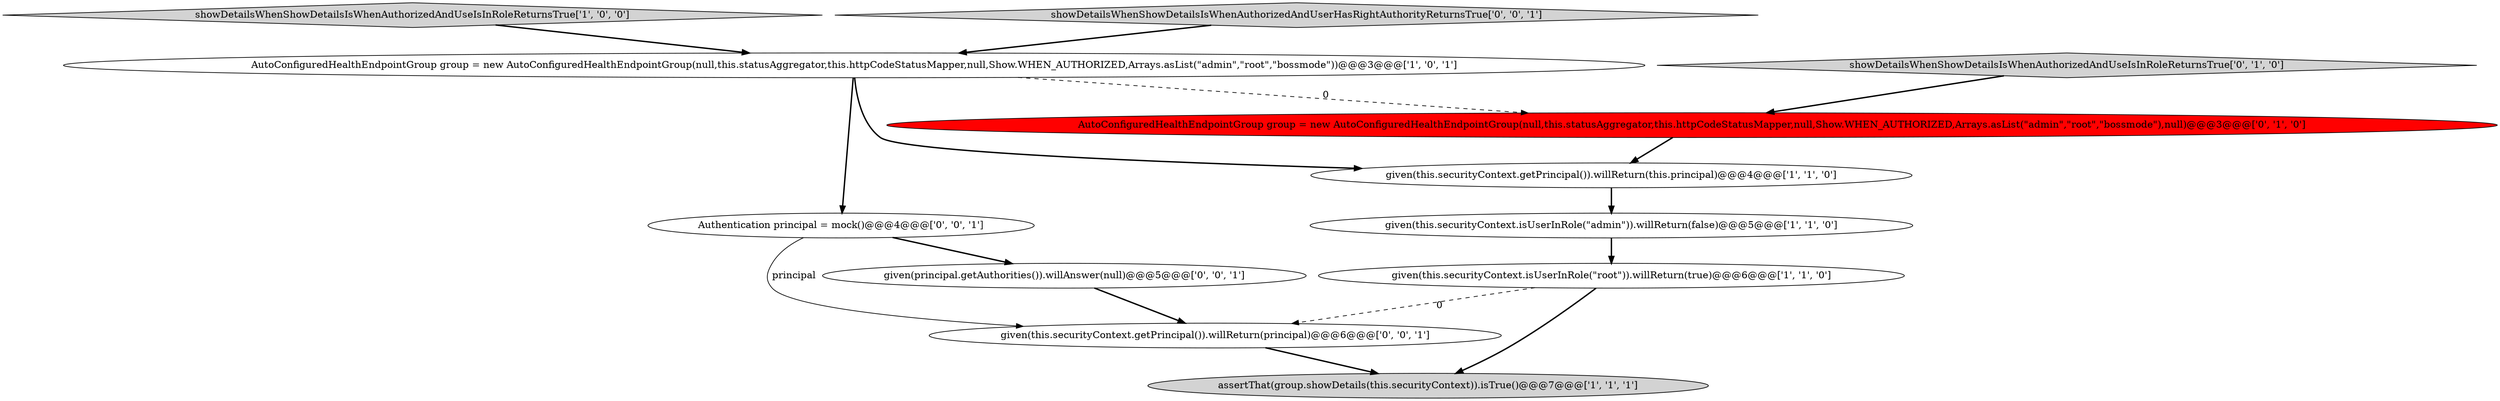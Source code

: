 digraph {
3 [style = filled, label = "assertThat(group.showDetails(this.securityContext)).isTrue()@@@7@@@['1', '1', '1']", fillcolor = lightgray, shape = ellipse image = "AAA0AAABBB1BBB"];
1 [style = filled, label = "given(this.securityContext.isUserInRole(\"admin\")).willReturn(false)@@@5@@@['1', '1', '0']", fillcolor = white, shape = ellipse image = "AAA0AAABBB1BBB"];
6 [style = filled, label = "showDetailsWhenShowDetailsIsWhenAuthorizedAndUseIsInRoleReturnsTrue['0', '1', '0']", fillcolor = lightgray, shape = diamond image = "AAA0AAABBB2BBB"];
11 [style = filled, label = "given(principal.getAuthorities()).willAnswer(null)@@@5@@@['0', '0', '1']", fillcolor = white, shape = ellipse image = "AAA0AAABBB3BBB"];
0 [style = filled, label = "showDetailsWhenShowDetailsIsWhenAuthorizedAndUseIsInRoleReturnsTrue['1', '0', '0']", fillcolor = lightgray, shape = diamond image = "AAA0AAABBB1BBB"];
7 [style = filled, label = "AutoConfiguredHealthEndpointGroup group = new AutoConfiguredHealthEndpointGroup(null,this.statusAggregator,this.httpCodeStatusMapper,null,Show.WHEN_AUTHORIZED,Arrays.asList(\"admin\",\"root\",\"bossmode\"),null)@@@3@@@['0', '1', '0']", fillcolor = red, shape = ellipse image = "AAA1AAABBB2BBB"];
2 [style = filled, label = "AutoConfiguredHealthEndpointGroup group = new AutoConfiguredHealthEndpointGroup(null,this.statusAggregator,this.httpCodeStatusMapper,null,Show.WHEN_AUTHORIZED,Arrays.asList(\"admin\",\"root\",\"bossmode\"))@@@3@@@['1', '0', '1']", fillcolor = white, shape = ellipse image = "AAA0AAABBB1BBB"];
5 [style = filled, label = "given(this.securityContext.isUserInRole(\"root\")).willReturn(true)@@@6@@@['1', '1', '0']", fillcolor = white, shape = ellipse image = "AAA0AAABBB1BBB"];
9 [style = filled, label = "Authentication principal = mock()@@@4@@@['0', '0', '1']", fillcolor = white, shape = ellipse image = "AAA0AAABBB3BBB"];
4 [style = filled, label = "given(this.securityContext.getPrincipal()).willReturn(this.principal)@@@4@@@['1', '1', '0']", fillcolor = white, shape = ellipse image = "AAA0AAABBB1BBB"];
10 [style = filled, label = "given(this.securityContext.getPrincipal()).willReturn(principal)@@@6@@@['0', '0', '1']", fillcolor = white, shape = ellipse image = "AAA0AAABBB3BBB"];
8 [style = filled, label = "showDetailsWhenShowDetailsIsWhenAuthorizedAndUserHasRightAuthorityReturnsTrue['0', '0', '1']", fillcolor = lightgray, shape = diamond image = "AAA0AAABBB3BBB"];
1->5 [style = bold, label=""];
5->3 [style = bold, label=""];
10->3 [style = bold, label=""];
4->1 [style = bold, label=""];
7->4 [style = bold, label=""];
2->9 [style = bold, label=""];
6->7 [style = bold, label=""];
9->11 [style = bold, label=""];
8->2 [style = bold, label=""];
2->7 [style = dashed, label="0"];
5->10 [style = dashed, label="0"];
2->4 [style = bold, label=""];
11->10 [style = bold, label=""];
0->2 [style = bold, label=""];
9->10 [style = solid, label="principal"];
}
